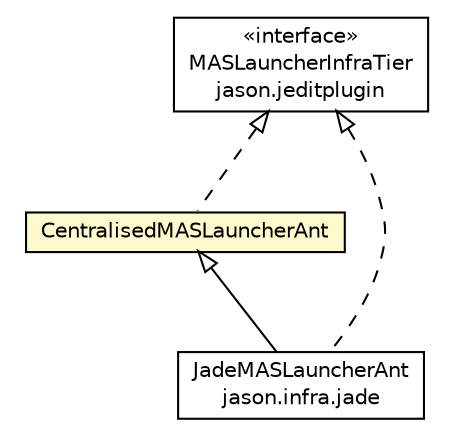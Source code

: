 #!/usr/local/bin/dot
#
# Class diagram 
# Generated by UMLGraph version R5_6_6-1-g9240c4 (http://www.umlgraph.org/)
#

digraph G {
	edge [fontname="Helvetica",fontsize=10,labelfontname="Helvetica",labelfontsize=10];
	node [fontname="Helvetica",fontsize=10,shape=plaintext];
	nodesep=0.25;
	ranksep=0.5;
	// jason.infra.centralised.CentralisedMASLauncherAnt
	c13571 [label=<<table title="jason.infra.centralised.CentralisedMASLauncherAnt" border="0" cellborder="1" cellspacing="0" cellpadding="2" port="p" bgcolor="lemonChiffon" href="./CentralisedMASLauncherAnt.html">
		<tr><td><table border="0" cellspacing="0" cellpadding="1">
<tr><td align="center" balign="center"> CentralisedMASLauncherAnt </td></tr>
		</table></td></tr>
		</table>>, URL="./CentralisedMASLauncherAnt.html", fontname="Helvetica", fontcolor="black", fontsize=10.0];
	// jason.infra.jade.JadeMASLauncherAnt
	c13580 [label=<<table title="jason.infra.jade.JadeMASLauncherAnt" border="0" cellborder="1" cellspacing="0" cellpadding="2" port="p" href="../jade/JadeMASLauncherAnt.html">
		<tr><td><table border="0" cellspacing="0" cellpadding="1">
<tr><td align="center" balign="center"> JadeMASLauncherAnt </td></tr>
<tr><td align="center" balign="center"> jason.infra.jade </td></tr>
		</table></td></tr>
		</table>>, URL="../jade/JadeMASLauncherAnt.html", fontname="Helvetica", fontcolor="black", fontsize=10.0];
	// jason.jeditplugin.MASLauncherInfraTier
	c13598 [label=<<table title="jason.jeditplugin.MASLauncherInfraTier" border="0" cellborder="1" cellspacing="0" cellpadding="2" port="p" href="../../jeditplugin/MASLauncherInfraTier.html">
		<tr><td><table border="0" cellspacing="0" cellpadding="1">
<tr><td align="center" balign="center"> &#171;interface&#187; </td></tr>
<tr><td align="center" balign="center"> MASLauncherInfraTier </td></tr>
<tr><td align="center" balign="center"> jason.jeditplugin </td></tr>
		</table></td></tr>
		</table>>, URL="../../jeditplugin/MASLauncherInfraTier.html", fontname="Helvetica", fontcolor="black", fontsize=10.0];
	//jason.infra.centralised.CentralisedMASLauncherAnt implements jason.jeditplugin.MASLauncherInfraTier
	c13598:p -> c13571:p [dir=back,arrowtail=empty,style=dashed];
	//jason.infra.jade.JadeMASLauncherAnt extends jason.infra.centralised.CentralisedMASLauncherAnt
	c13571:p -> c13580:p [dir=back,arrowtail=empty];
	//jason.infra.jade.JadeMASLauncherAnt implements jason.jeditplugin.MASLauncherInfraTier
	c13598:p -> c13580:p [dir=back,arrowtail=empty,style=dashed];
}

